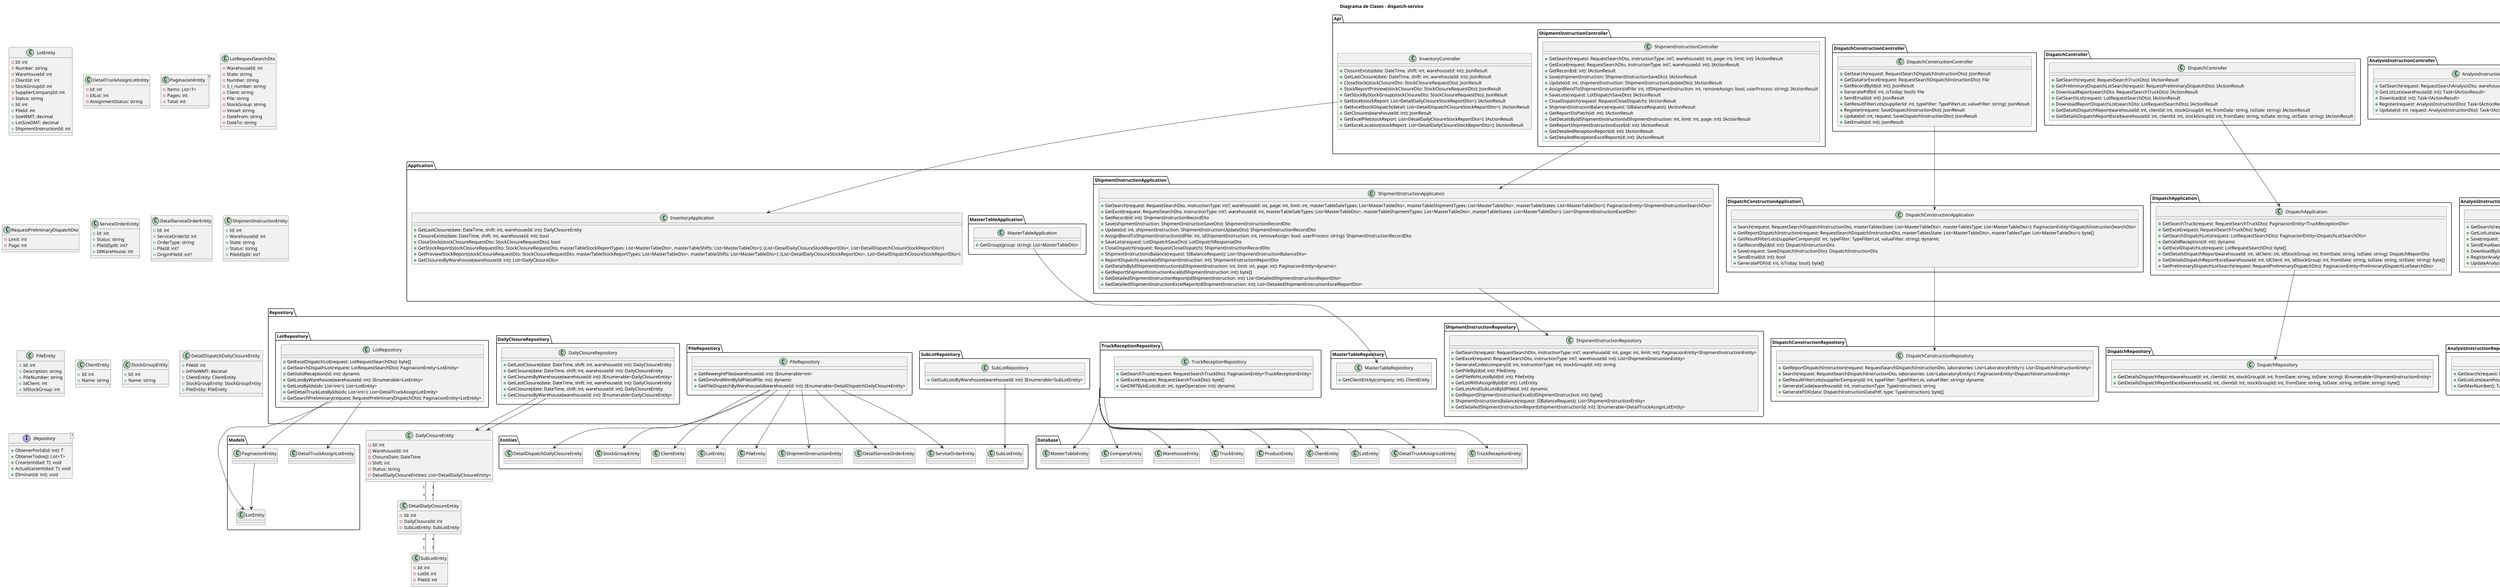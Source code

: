 @startuml "Diagrama de Clases - Arquitectura .NET Core con AD Auth"
title "Diagrama de Clases - dispatch-service"
skinparam dpi 50
skinparam pageSize A3
 
package Api {
     package AnalysisInstructionController {
        class AnalysisInstructionController {
            + GetSearch(request: RequestSearchAnalysisDto, warehouseId: int, page: int, limit: int): Task<IActionResult>
            + GetListLots(warehouseId: int): Task<IActionResult>
            + Download(id: int): Task<IActionResult>
            + Register(request: AnalysisInstructionDto): Task<IActionResult>
            + Update(id: int, request: AnalysisInstructionDto): Task<IActionResult>
        }
    }
     package DispatchController{
        class DispatchController {
            + GetSearch(request: RequestSearchTruckDto): IActionResult
            + GetPreliminaryDispatchLotSearch(request: RequestPreliminaryDispatchDto): IActionResult
            + DownloadReport(searchDto: RequestSearchTruckDto): IActionResult
            + GetSearchLot(request: LotRequestSearchDto): IActionResult
            + DownloadReportDispatchLot(searchDto: LotRequestSearchDto): IActionResult
            + GetDetailsDispatchReport(warehouseId: int, clientId: int, stockGroupId: int, fromDate: string, toDate: string): IActionResult
            + GetDetailsDispatchReportExcel(warehouseId: int, clientId: int, stockGroupId: int, fromDate: string, toDate: string, strDate: string): IActionResult
        }
    }

     package DispatchConstructionController {
        class DispatchConstructionController {
            + GetSearch(request: RequestSearchDispatchInstructionDto): JsonResult
            + GetDataForExcel(request: RequestSearchDispatchInstructionDto): File
            + GetRecordById(id: int): JsonResult
            + GeneratePdf(id: int, isToday: bool): File
            + SendEmail(id: int): JsonResult
            + GetResultFilterLots(supplierId: int, typeFilter: TypeFilterLot, valueFilter: string): JsonResult
            + Register(request: SaveDispatchInstructionDto): JsonResult
            + Update(id: int, request: SaveDispatchInstructionDto): JsonResult
            + GetEmails(id: int): JsonResult
        }
    }

     class InventoryController {
        + ClosureExists(date: DateTime, shift: int, warehouseId: int): JsonResult
        + GetLastClosure(date: DateTime, shift: int, warehouseId: int): JsonResult
        + CloseStock(stockClosureDto: StockClosureRequestDto): JsonResult
        + StockReportPreview(stockClosureDto: StockClosureRequestDto): JsonResult
        + GetStockByStockGroup(stockClosureDto: StockClosureRequestDto): JsonResult
        + GetExcel(stockReport: List<DetailDailyClosureStockReportDto>): IActionResult
        + GetExcelStockDispatch(detail: List<DetailDispatchClosureStockReportDto>): IActionResult
        + GetClosures(warehouseId: int): JsonResult
        + GetExcelPile(stockReport: List<DetailDailyClosureStockReportDto>): IActionResult
        + GetExcelLocation(stockReport: List<DetailDailyClosureStockReportDto>): IActionResult
    }

package ShipmentInstructionController {
        class ShipmentInstructionController {
            + GetSearch(request: RequestSearchDto, instructionType: int?, warehouseId: int, page: int, limit: int): IActionResult
            + GetExcel(request: RequestSearchDto, instructionType: int?, warehouseId: int): IActionResult
            + GetRecord(id: int): IActionResult
            + Save(shipmentInstruction: ShipmentInstructionSaveDto): IActionResult
            + Update(id: int, shipmentInstruction: ShipmentInstructionUpdateDto): IActionResult
            + AssignBlendToShipmentInstruction(idPile: int, idShipmentInstruction: int, removeAssign: bool, userProcess: string): IActionResult
            + SaveLots(request: LotDispatchSaveDto): IActionResult
            + CloseDispatch(request: RequestCloseDispatch): IActionResult
            + ShipmentInstrucionBalance(request: SIBalanceRequest): IActionResult
            + GetReportDisPatch(id: int): IActionResult
            + GetDetailsByIdShipmentInstruction(idShipmentInstruction: int, limit: int, page: int): IActionResult
            + GetReportShipmentInstructionExcel(id: int): IActionResult
            + GetDetailedReceptionReport(id: int): IActionResult
            + GetDetailedReceptionExcelReport(id: int): IActionResult
        }
    }
}
 
package Application {
    package AnalysisInstructionApplication {
        class AnalysisInstructionApplication {
            + GetSearch(request: RequestSearchAnalysisDto, warehouseId: int, page: int, limit: int): Task<PaginacionEntity<AnalysisInstructionDto>>
            + GetListLots(warehouseId: int): Task<dynamic>
            + Save(request: AnalysisInstructionDto, id: int): Task<AnalysisInstructionEntity>
            + SendEmail(word: byte[], pathExcel: string, pathTemplateEmail: string): Task<EmailSendOperation>
            + DownloadById(id: int): Task<byte[]>
            + RegisterAnalysisInstruction(request: AnalysisInstructionDto): Task<byte[]>
            + UpdateAnalysisInstruction(id: int, request: AnalysisInstructionDto): Task<byte[]>
        }
    }

    package DispatchApplication{
        class DispatchApplication {
            + GetSearchTruck(request: RequestSearchTruckDto): PaginacionEntity<TruckReceptionDto>
            + GetExcel(request: RequestSearchTruckDto): byte[]
            + GetSearchDispatchLots(request: LotRequestSearchDto): PaginacionEntity<DispatchLotSearchDto>
            + GetValidReception(id: int): dynamic
            + GetExcelDispatchLot(request: LotRequestSearchDto): byte[]
            + GetDetailsDispatchReport(warehouseId: int, idClient: int, idStockGroup: int, fromDate: string, toDate: string): DispatchReportDto
            + GetDetailsDispatchReportExcel(warehouseId: int, idClient: int, idStockGroup: int, fromDate: string, toDate: string, strDate: string): byte[]
            + GetPreliminaryDispatchLotSearch(request: RequestPreliminaryDispatchDto): PaginacionEntity<PreliminaryDispatchLotSearchDto>
        }
    }

     package DispatchConstructionApplication {
        class DispatchConstructionApplication {
            + Search(request: RequestSearchDispatchInstructionDto, masterTablesState: List<MasterTableDto>, masterTablesType: List<MasterTableDto>): PaginacionEntity<DispatchInstructionSearchDto>
            + GetReportDispatchInstruction(request: RequestSearchDispatchInstructionDto, masterTablesState: List<MasterTableDto>, masterTablesType: List<MasterTableDto>): byte[]
            + GetResultFilterLots(supplierCompanyId: int, typeFilter: TypeFilterLot, valueFilter: string): dynamic
            + GetRecordById(id: int): DispatchInstructionDto
            + Save(request: SaveDispatchInstructionDto): DispatchInstructionDto
            + SendEmail(id: int): bool
            + GeneratePDF(id: int, isToday: bool): byte[]
        }
    }

     class InventoryApplication {
        + GetLastClosure(date: DateTime, shift: int, warehouseId: int): DailyClosureEntity
        + ClosureExists(date: DateTime, shift: int, warehouseId: int): bool
        + CloseStock(stockClosureRequestDto: StockClosureRequestDto): bool
        + GetStockReport(stockClosureRequestDto: StockClosureRequestDto, masterTableStockReportTypes: List<MasterTableDto>, masterTableShifts: List<MasterTableDto>): (List<DetailDailyClosureStockReportDto>, List<DetailDispatchClosureStockReportDto>)
        + GetPreviewStockReport(stockClosureRequestDto: StockClosureRequestDto, masterTableStockReportTypes: List<MasterTableDto>, masterTableShifts: List<MasterTableDto>): (List<DetailDailyClosureStockReportDto>, List<DetailDispatchClosureStockReportDto>)
        + GetClosuresByWarehouse(warehouseId: int): List<DailyClosureDto>
    }

    package ShipmentInstructionApplication {
        class ShipmentInstructionApplication {
            + GetSearch(request: RequestSearchDto, instructionType: int?, warehouseId: int, page: int, limit: int, masterTableSaleTypes: List<MasterTableDto>, masterTableShipmentTypes: List<MasterTableDto>, masterTableStates: List<MasterTableDto>): PaginacionEntity<ShipmentInstructionSearchDto>
            + GetExcel(request: RequestSearchDto, instructionType: int?, warehouseId: int, masterTableSaleTypes: List<MasterTableDto>, masterTableShipmentTypes: List<MasterTableDto>, masterTableStates: List<MasterTableDto>): List<ShipmentInstructionExcelDto>
            + GetRecord(id: int): ShipmentInstructionRecordDto
            + Save(shipmentInstruction: ShipmentInstructionSaveDto): ShipmentInstructionRecordDto
            + Update(id: int, shipmentInstruction: ShipmentInstructionUpdateDto): ShipmentInstructionRecordDto
            + AssignBlendToShipmentInstruction(idPile: int, idShipmentInstruction: int, removeAssign: bool, userProcess: string): ShipmentInstructionRecordDto
            + SaveLots(request: LotDispatchSaveDto): LotDispatchResponseDto
            + CloseDispatch(request: RequestCloseDispatch): ShipmentInstructionRecordDto
            + ShipmentInstructionsBalance(request: SIBalanceRequest): List<ShipmentInstructionBalanceDto>
            + ReportDispatchLevante(idShipmentInstruction: int): ShipmentInstructionReportDto
            + GetDetailsByIdShipmentInstruction(idShipmentInstruction: int, limit: int, page: int): PaginacionEntity<dynamic>
            + GetReportShipmentInstructionExcel(idShipmentInstruction: int): byte[]
            + GetDetailedShipmentInstructionReport(idShipmentInstruction: int): List<DetailedShipmentInstructionReportDto>
            + GetDetailedShipmentInstructionExcelReport(idShipmentInstruction: int): List<DetailedShipmentInstructionExcelReportDto>
        }
    }

     package MasterTableApplication{
        class MasterTableApplication {
            + GetGroup(group: string): List<MasterTableDto>
        }
    }
}
 
package Repository {
    package AnalysisInstructionRepository {
        class AnalysisInstructionRepository {
            + GetSearch(request: RequestSearchAnalysisDto, warehouseId: int, page: int, limit: int): Task<PaginacionEntity<AnalysisInstructionEntity>>
            + GetListLots(warehouseId: int): Task<List<dynamic>>
            + GetMaxNumber(): Task<string>
        }
    }
    package DispatchRepository{
        class DispatchRepository {
            + GetDetailsDispatchReport(warehouseId: int, clientId: int, stockGroupId: int, fromDate: string, toDate: string): IEnumerable<ShipmentInstructionEntity>
            + GetDetailsDispatchReportExcel(warehouseId: int, clientId: int, stockGroupId: int, fromDate: string, toDate: string, strDate: string): byte[]
        }
    }

     package DispatchConstructionRepository {
        class DispatchConstructionRepository {
            + GetReportDispatchInstruction(request: RequestSearchDispatchInstructionDto, laboratories: List<LaboratoryEntity>): List<DispatchInstructionEntity>
            + Search(request: RequestSearchDispatchInstructionDto, laboratories: List<LaboratoryEntity>): PaginacionEntity<DispatchInstructionEntity>
            + GetResultFilterLots(supplierCompanyId: int, typeFilter: TypeFilterLot, valueFilter: string): dynamic
            + GenerateCode(warehouseId: int, instructionType: TypeInstruction): string
            + GeneratePDF(data: DispatchInstructionDataPdf, type: TypeInstruction): byte[]
        }
    }

    package ShipmentInstructionRepository {
        class ShipmentInstructionRepository {
            + GetSearch(request: RequestSearchDto, instructionType: int?, warehouseId: int, page: int, limit: int): PaginacionEntity<ShipmentInstructionEntity>
            + GetExcel(request: RequestSearchDto, instructionType: int?, warehouseId: int): List<ShipmentInstructionEntity>
            + GenerateCode(companyId: int, instructionType: int, stockGroupId: int): string
            + GetPileById(id: int): PileEntity
            + GetPileWithLotsById(id: int): PileEntity
            + GetLotWithAssignById(id: int): LotEntity
            + GetLotsAndSubLotsByIdPile(id: int): dynamic
            + GetReportShipmentInstructionExcel(idShipmentInstruction: int): byte[]
            + ShipmentInstructionsBalance(request: SIBalanceRequest): List<ShipmentInstructionEntity>
            + GetDetailedShipmentInstructionReport(shipmentInstructionId: int): IEnumerable<DetailTruckAssignLotEntity>
        }
    }

    package MasterTableRepository{
        class MasterTableRepository {
            + GetClientEntity(company: int): ClientEntity
        }
    }

     package DailyClosureRepository {
        class DailyClosureRepository {
            + GetLastClosure(date: DateTime, shift: int, warehouseId: int): DailyClosureEntity
            + GetClosure(date: DateTime, shift: int, warehouseId: int): DailyClosureEntity
            + GetClosuresByWarehouse(warehouseId: int): IEnumerable<DailyClosureEntity>
        }
    }

    package DailyClosureRepository {
        class DailyClosureRepository {
            + GetLastClosure(date: DateTime, shift: int, warehouseId: int): DailyClosureEntity
            + GetClosure(date: DateTime, shift: int, warehouseId: int): DailyClosureEntity
            + GetClosuresByWarehouse(warehouseId: int): IEnumerable<DailyClosureEntity>
        }
    }

    package LotRepository{
        class LotRepository {
            + GetExcelDispatchLot(request: LotRequestSearchDto): byte[]
            + GetSearchDispathLot(request: LotRequestSearchDto): PaginacionEntity<LotEntity>
            + GetValidReception(id: int): dynamic
            + GetLotsByWarehouse(warehouseId: int): IEnumerable<LotEntity>
            + GetLotsByIds(ids: List<int>): List<LotEntity>
            + GetDetailTruckLotsByIds(ids: List<int>): List<DetailTruckAssignLotEntity>
            + GetSearchPreliminary(request: RequestPreliminaryDispatchDto): PaginacionEntity<LotEntity>
        }
    }

     package PileRepository {
        class PileRepository {
            + GetReweightPiles(warehouseId: int): IEnumerable<int>
            + GetDmtAndWmtByIdPile(idPile: int): dynamic
            + GetPileDispatchByWarehouseId(warehouseId: int): IEnumerable<DetailDispatchDailyClosureEntity>
        }
    }

    package SubLotRepository{
        class SubLotRepository {
            + GetSubLotsByWarehouse(warehouseId: int): IEnumerable<SubLotEntity>
        }
    }

    package TruckReceptionRepository {
    class TruckReceptionRepository {
        + GetSearchTruck(request: RequestSearchTruckDto): PaginacionEntity<TruckReceptionEntity>
        + GetExcel(request: RequestSearchTruckDto): byte[]
        + GetDMTByIdLot(idLot: int, typeOperation: int): dynamic
    }
}
}
 package Database {
    class TruckReceptionEntity
    class DetailTruckAssignLotEntity
    class LotEntity
    class ClientEntity
    class ProductEntity
    class TruckEntity
    class WarehouseEntity
    class CompanyEntity
    class MasterTableEntity
}

 class DailyClosureEntity {
    - Id: int
    - WarehouseId: int
    - ClosureDate: DateTime
    - Shift: int
    - Status: string
    - DetailDailyClosureEntities: List<DetailDailyClosureEntity>
}

class DetailDailyClosureEntity {
    - Id: int
    - DailyClosureId: int
    - SubLotEntity: SubLotEntity
}

class SubLotEntity {
    - Id: int
    - LotId: int
    - PileId: int
}

  class LotEntity {
        - Id: int
        - Number: string
        - WareHouseId: int
        - ClientId: int
        - StockGroupId: int
        - SupplierCompanyId: int
        - Status: string
    }
    class DetailTruckAssignLotEntity {
        - Id: int
        - IdLot: int
        - AssignmentStatus: string
    }
    class PaginacionEntity<T> {
        - Items: List<T>
        - Pages: int
        - Total: int
    }
    class LotRequestSearchDto {
        - WarehouseId: int
        - State: string
        - Number: string
        - S_i_number: string
        - Client: string
        - Pile: string
        - StockGroup: string
        - Vessel: string
        - DateFrom: string
        - DateTo: string
    }
    class RequestPreliminaryDispatchDto {
        - Limit: int
        - Page: int
    }
     class ServiceOrderEntity {
        + Id: int
        + Status: string
        + PileIdSplit: int?
        + IdWareHouse: int
    }

    class DetailServiceOrderEntity {
        + Id: int
        + ServiceOrderId: int
        + OrderType: string
        + PileId: int?
        + OriginPileId: int?
    }

    class ShipmentInstructionEntity {
        + Id: int
        + WarehouseId: int
        + State: string
        + Status: string
        + PileIdSplit: int?
    }

    class PileEntity {
        + Id: int
        + Description: string
        + PileNumber: string
        + IdClient: int
        + IdStockGroup: int
    }

    class LotEntity {
        + Id: int
        + PileId: int
        + SizeWMT: decimal
        + LotSizeDMT: decimal
        + ShipmentInstructionId: int
    }

    class ClientEntity {
        + Id: int
        + Name: string
    }

    class StockGroupEntity {
        + Id: int
        + Name: string
    }

    class DetailDispatchDailyClosureEntity {
        + PileId: int
        + InPileWMT: decimal
        + ClientEntity: ClientEntity
        + StockGroupEntity: StockGroupEntity
        + PileEntity: PileEntity
    }

' Interfaces de Repository
interface IRepository<T> {
    + ObtenerPorId(id: int): T
    + ObtenerTodos(): List<T>
    + Crear(entidad: T): void
    + Actualizar(entidad: T): void
    + Eliminar(id: int): void
}
 
Api.AnalysisInstructionController.AnalysisInstructionController --> Application.AnalysisInstructionApplication.AnalysisInstructionApplication
Application.AnalysisInstructionApplication.AnalysisInstructionApplication --> Repository.AnalysisInstructionRepository.AnalysisInstructionRepository

Api.DispatchController.DispatchController --> Application.DispatchApplication.DispatchApplication
Application.DispatchApplication.DispatchApplication --> Repository.DispatchRepository.DispatchRepository

Api.DispatchConstructionController.DispatchConstructionController --> Application.DispatchConstructionApplication.DispatchConstructionApplication
Application.DispatchConstructionApplication.DispatchConstructionApplication --> Repository.DispatchConstructionRepository.DispatchConstructionRepository

Api.InventoryController --> Application.InventoryApplication

Api.ShipmentInstructionController.ShipmentInstructionController --> Application.ShipmentInstructionApplication.ShipmentInstructionApplication
Application.ShipmentInstructionApplication.ShipmentInstructionApplication --> Repository.ShipmentInstructionRepository.ShipmentInstructionRepository

Application.MasterTableApplication.MasterTableApplication --> Repository.MasterTableRepository.MasterTableRepository
 
Repository.DailyClosureRepository.DailyClosureRepository --> DailyClosureEntity
DailyClosureEntity "1" -- "*" DetailDailyClosureEntity
DetailDailyClosureEntity "*" -- "1" SubLotEntity

Repository.DailyClosureRepository.DailyClosureRepository --> DailyClosureEntity
DailyClosureEntity "1" -- "*" DetailDailyClosureEntity
DetailDailyClosureEntity "*" -- "1" SubLotEntity

Repository.LotRepository.LotRepository --> Models.LotEntity
Repository.LotRepository.LotRepository --> Models.DetailTruckAssignLotEntity
Repository.LotRepository.LotRepository --> Models.PaginacionEntity
Models.PaginacionEntity --> Models.LotEntity

Repository.PileRepository.PileRepository --> Entities.ServiceOrderEntity
Repository.PileRepository.PileRepository --> Entities.DetailServiceOrderEntity
Repository.PileRepository.PileRepository --> Entities.ShipmentInstructionEntity
Repository.PileRepository.PileRepository --> Entities.PileEntity
Repository.PileRepository.PileRepository --> Entities.LotEntity
Repository.PileRepository.PileRepository --> Entities.ClientEntity
Repository.PileRepository.PileRepository --> Entities.StockGroupEntity
Repository.PileRepository.PileRepository --> Entities.DetailDispatchDailyClosureEntity

Repository.SubLotRepository.SubLotRepository --> Entities.SubLotEntity

Repository.TruckReceptionRepository --> Database.TruckReceptionEntity 
Repository.TruckReceptionRepository --> Database.DetailTruckAssignLotEntity 
Repository.TruckReceptionRepository --> Database.LotEntity 
Repository.TruckReceptionRepository --> Database.ClientEntity 
Repository.TruckReceptionRepository --> Database.ProductEntity 
Repository.TruckReceptionRepository --> Database.TruckEntity 
Repository.TruckReceptionRepository --> Database.WarehouseEntity 
Repository.TruckReceptionRepository --> Database.CompanyEntity 
Repository.TruckReceptionRepository --> Database.MasterTableEntity 
@enduml